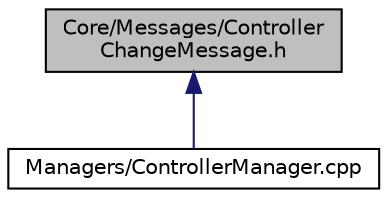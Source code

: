 digraph "Core/Messages/ControllerChangeMessage.h"
{
  edge [fontname="Helvetica",fontsize="10",labelfontname="Helvetica",labelfontsize="10"];
  node [fontname="Helvetica",fontsize="10",shape=record];
  Node1 [label="Core/Messages/Controller\lChangeMessage.h",height=0.2,width=0.4,color="black", fillcolor="grey75", style="filled", fontcolor="black"];
  Node1 -> Node2 [dir="back",color="midnightblue",fontsize="10",style="solid"];
  Node2 [label="Managers/ControllerManager.cpp",height=0.2,width=0.4,color="black", fillcolor="white", style="filled",URL="$ControllerManager_8cpp.html"];
}
